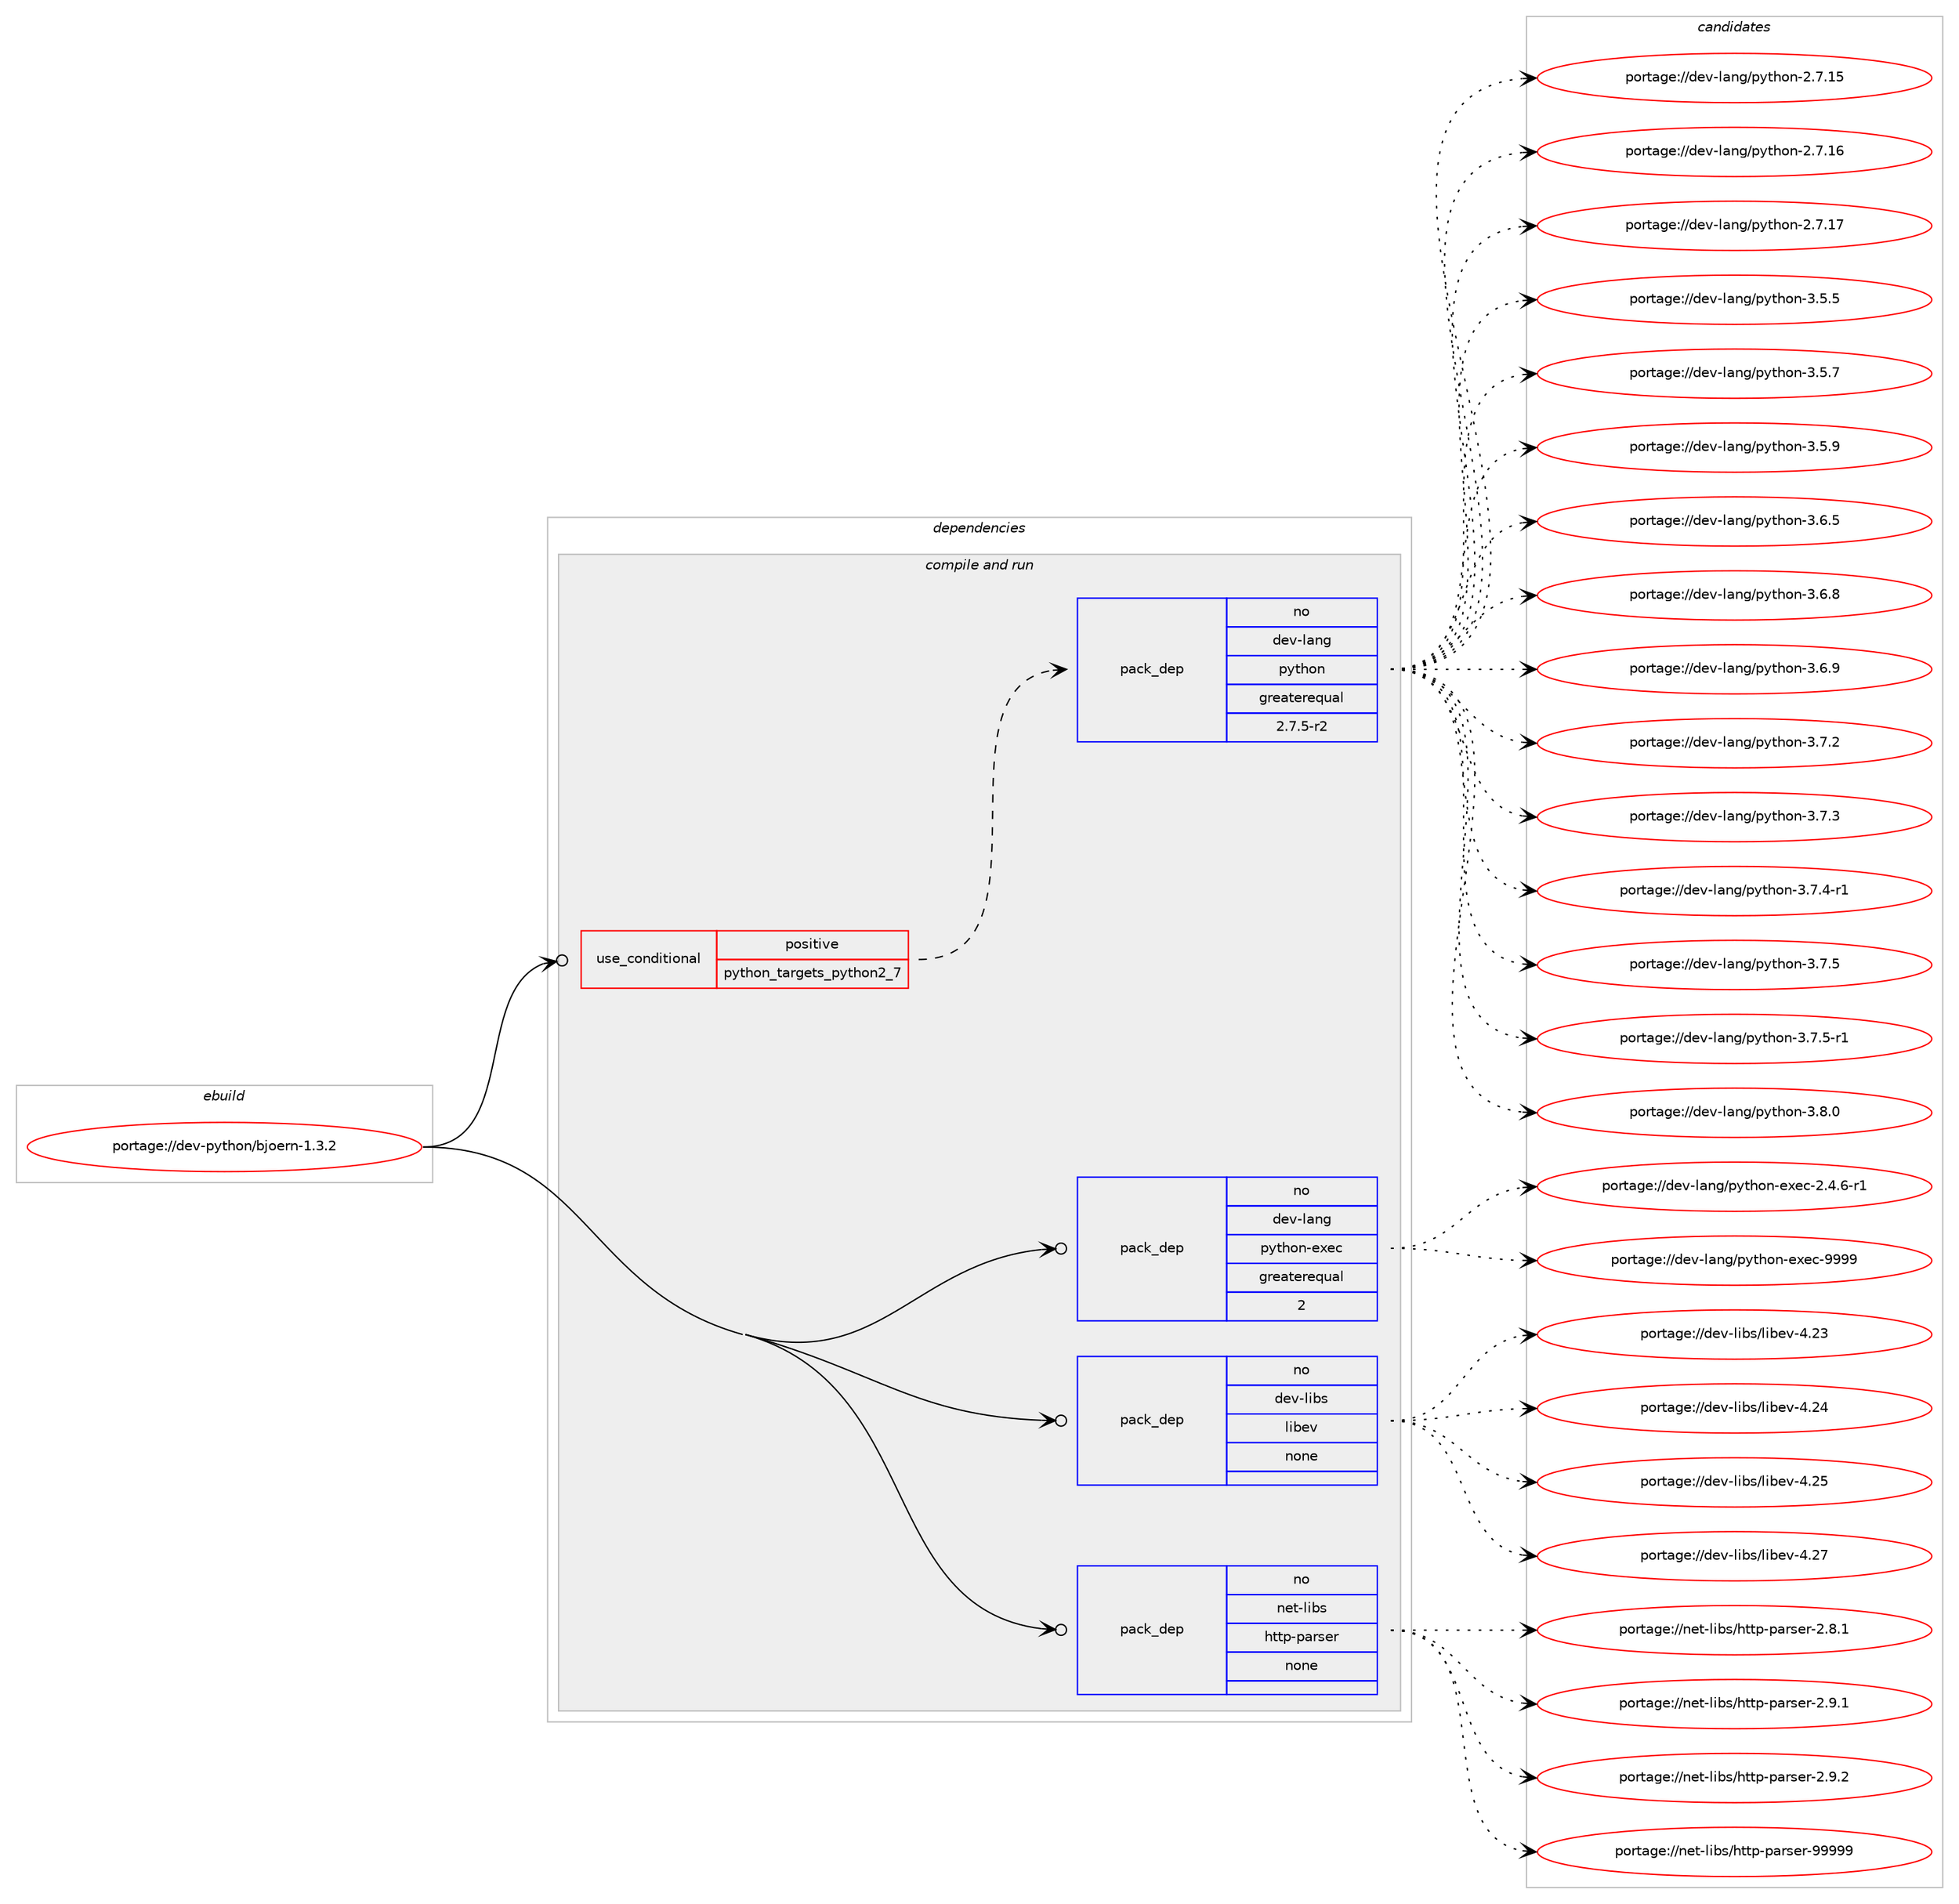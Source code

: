 digraph prolog {

# *************
# Graph options
# *************

newrank=true;
concentrate=true;
compound=true;
graph [rankdir=LR,fontname=Helvetica,fontsize=10,ranksep=1.5];#, ranksep=2.5, nodesep=0.2];
edge  [arrowhead=vee];
node  [fontname=Helvetica,fontsize=10];

# **********
# The ebuild
# **********

subgraph cluster_leftcol {
color=gray;
rank=same;
label=<<i>ebuild</i>>;
id [label="portage://dev-python/bjoern-1.3.2", color=red, width=4, href="../dev-python/bjoern-1.3.2.svg"];
}

# ****************
# The dependencies
# ****************

subgraph cluster_midcol {
color=gray;
label=<<i>dependencies</i>>;
subgraph cluster_compile {
fillcolor="#eeeeee";
style=filled;
label=<<i>compile</i>>;
}
subgraph cluster_compileandrun {
fillcolor="#eeeeee";
style=filled;
label=<<i>compile and run</i>>;
subgraph cond26238 {
dependency131878 [label=<<TABLE BORDER="0" CELLBORDER="1" CELLSPACING="0" CELLPADDING="4"><TR><TD ROWSPAN="3" CELLPADDING="10">use_conditional</TD></TR><TR><TD>positive</TD></TR><TR><TD>python_targets_python2_7</TD></TR></TABLE>>, shape=none, color=red];
subgraph pack102334 {
dependency131879 [label=<<TABLE BORDER="0" CELLBORDER="1" CELLSPACING="0" CELLPADDING="4" WIDTH="220"><TR><TD ROWSPAN="6" CELLPADDING="30">pack_dep</TD></TR><TR><TD WIDTH="110">no</TD></TR><TR><TD>dev-lang</TD></TR><TR><TD>python</TD></TR><TR><TD>greaterequal</TD></TR><TR><TD>2.7.5-r2</TD></TR></TABLE>>, shape=none, color=blue];
}
dependency131878:e -> dependency131879:w [weight=20,style="dashed",arrowhead="vee"];
}
id:e -> dependency131878:w [weight=20,style="solid",arrowhead="odotvee"];
subgraph pack102335 {
dependency131880 [label=<<TABLE BORDER="0" CELLBORDER="1" CELLSPACING="0" CELLPADDING="4" WIDTH="220"><TR><TD ROWSPAN="6" CELLPADDING="30">pack_dep</TD></TR><TR><TD WIDTH="110">no</TD></TR><TR><TD>dev-lang</TD></TR><TR><TD>python-exec</TD></TR><TR><TD>greaterequal</TD></TR><TR><TD>2</TD></TR></TABLE>>, shape=none, color=blue];
}
id:e -> dependency131880:w [weight=20,style="solid",arrowhead="odotvee"];
subgraph pack102336 {
dependency131881 [label=<<TABLE BORDER="0" CELLBORDER="1" CELLSPACING="0" CELLPADDING="4" WIDTH="220"><TR><TD ROWSPAN="6" CELLPADDING="30">pack_dep</TD></TR><TR><TD WIDTH="110">no</TD></TR><TR><TD>dev-libs</TD></TR><TR><TD>libev</TD></TR><TR><TD>none</TD></TR><TR><TD></TD></TR></TABLE>>, shape=none, color=blue];
}
id:e -> dependency131881:w [weight=20,style="solid",arrowhead="odotvee"];
subgraph pack102337 {
dependency131882 [label=<<TABLE BORDER="0" CELLBORDER="1" CELLSPACING="0" CELLPADDING="4" WIDTH="220"><TR><TD ROWSPAN="6" CELLPADDING="30">pack_dep</TD></TR><TR><TD WIDTH="110">no</TD></TR><TR><TD>net-libs</TD></TR><TR><TD>http-parser</TD></TR><TR><TD>none</TD></TR><TR><TD></TD></TR></TABLE>>, shape=none, color=blue];
}
id:e -> dependency131882:w [weight=20,style="solid",arrowhead="odotvee"];
}
subgraph cluster_run {
fillcolor="#eeeeee";
style=filled;
label=<<i>run</i>>;
}
}

# **************
# The candidates
# **************

subgraph cluster_choices {
rank=same;
color=gray;
label=<<i>candidates</i>>;

subgraph choice102334 {
color=black;
nodesep=1;
choiceportage10010111845108971101034711212111610411111045504655464953 [label="portage://dev-lang/python-2.7.15", color=red, width=4,href="../dev-lang/python-2.7.15.svg"];
choiceportage10010111845108971101034711212111610411111045504655464954 [label="portage://dev-lang/python-2.7.16", color=red, width=4,href="../dev-lang/python-2.7.16.svg"];
choiceportage10010111845108971101034711212111610411111045504655464955 [label="portage://dev-lang/python-2.7.17", color=red, width=4,href="../dev-lang/python-2.7.17.svg"];
choiceportage100101118451089711010347112121116104111110455146534653 [label="portage://dev-lang/python-3.5.5", color=red, width=4,href="../dev-lang/python-3.5.5.svg"];
choiceportage100101118451089711010347112121116104111110455146534655 [label="portage://dev-lang/python-3.5.7", color=red, width=4,href="../dev-lang/python-3.5.7.svg"];
choiceportage100101118451089711010347112121116104111110455146534657 [label="portage://dev-lang/python-3.5.9", color=red, width=4,href="../dev-lang/python-3.5.9.svg"];
choiceportage100101118451089711010347112121116104111110455146544653 [label="portage://dev-lang/python-3.6.5", color=red, width=4,href="../dev-lang/python-3.6.5.svg"];
choiceportage100101118451089711010347112121116104111110455146544656 [label="portage://dev-lang/python-3.6.8", color=red, width=4,href="../dev-lang/python-3.6.8.svg"];
choiceportage100101118451089711010347112121116104111110455146544657 [label="portage://dev-lang/python-3.6.9", color=red, width=4,href="../dev-lang/python-3.6.9.svg"];
choiceportage100101118451089711010347112121116104111110455146554650 [label="portage://dev-lang/python-3.7.2", color=red, width=4,href="../dev-lang/python-3.7.2.svg"];
choiceportage100101118451089711010347112121116104111110455146554651 [label="portage://dev-lang/python-3.7.3", color=red, width=4,href="../dev-lang/python-3.7.3.svg"];
choiceportage1001011184510897110103471121211161041111104551465546524511449 [label="portage://dev-lang/python-3.7.4-r1", color=red, width=4,href="../dev-lang/python-3.7.4-r1.svg"];
choiceportage100101118451089711010347112121116104111110455146554653 [label="portage://dev-lang/python-3.7.5", color=red, width=4,href="../dev-lang/python-3.7.5.svg"];
choiceportage1001011184510897110103471121211161041111104551465546534511449 [label="portage://dev-lang/python-3.7.5-r1", color=red, width=4,href="../dev-lang/python-3.7.5-r1.svg"];
choiceportage100101118451089711010347112121116104111110455146564648 [label="portage://dev-lang/python-3.8.0", color=red, width=4,href="../dev-lang/python-3.8.0.svg"];
dependency131879:e -> choiceportage10010111845108971101034711212111610411111045504655464953:w [style=dotted,weight="100"];
dependency131879:e -> choiceportage10010111845108971101034711212111610411111045504655464954:w [style=dotted,weight="100"];
dependency131879:e -> choiceportage10010111845108971101034711212111610411111045504655464955:w [style=dotted,weight="100"];
dependency131879:e -> choiceportage100101118451089711010347112121116104111110455146534653:w [style=dotted,weight="100"];
dependency131879:e -> choiceportage100101118451089711010347112121116104111110455146534655:w [style=dotted,weight="100"];
dependency131879:e -> choiceportage100101118451089711010347112121116104111110455146534657:w [style=dotted,weight="100"];
dependency131879:e -> choiceportage100101118451089711010347112121116104111110455146544653:w [style=dotted,weight="100"];
dependency131879:e -> choiceportage100101118451089711010347112121116104111110455146544656:w [style=dotted,weight="100"];
dependency131879:e -> choiceportage100101118451089711010347112121116104111110455146544657:w [style=dotted,weight="100"];
dependency131879:e -> choiceportage100101118451089711010347112121116104111110455146554650:w [style=dotted,weight="100"];
dependency131879:e -> choiceportage100101118451089711010347112121116104111110455146554651:w [style=dotted,weight="100"];
dependency131879:e -> choiceportage1001011184510897110103471121211161041111104551465546524511449:w [style=dotted,weight="100"];
dependency131879:e -> choiceportage100101118451089711010347112121116104111110455146554653:w [style=dotted,weight="100"];
dependency131879:e -> choiceportage1001011184510897110103471121211161041111104551465546534511449:w [style=dotted,weight="100"];
dependency131879:e -> choiceportage100101118451089711010347112121116104111110455146564648:w [style=dotted,weight="100"];
}
subgraph choice102335 {
color=black;
nodesep=1;
choiceportage10010111845108971101034711212111610411111045101120101994550465246544511449 [label="portage://dev-lang/python-exec-2.4.6-r1", color=red, width=4,href="../dev-lang/python-exec-2.4.6-r1.svg"];
choiceportage10010111845108971101034711212111610411111045101120101994557575757 [label="portage://dev-lang/python-exec-9999", color=red, width=4,href="../dev-lang/python-exec-9999.svg"];
dependency131880:e -> choiceportage10010111845108971101034711212111610411111045101120101994550465246544511449:w [style=dotted,weight="100"];
dependency131880:e -> choiceportage10010111845108971101034711212111610411111045101120101994557575757:w [style=dotted,weight="100"];
}
subgraph choice102336 {
color=black;
nodesep=1;
choiceportage100101118451081059811547108105981011184552465051 [label="portage://dev-libs/libev-4.23", color=red, width=4,href="../dev-libs/libev-4.23.svg"];
choiceportage100101118451081059811547108105981011184552465052 [label="portage://dev-libs/libev-4.24", color=red, width=4,href="../dev-libs/libev-4.24.svg"];
choiceportage100101118451081059811547108105981011184552465053 [label="portage://dev-libs/libev-4.25", color=red, width=4,href="../dev-libs/libev-4.25.svg"];
choiceportage100101118451081059811547108105981011184552465055 [label="portage://dev-libs/libev-4.27", color=red, width=4,href="../dev-libs/libev-4.27.svg"];
dependency131881:e -> choiceportage100101118451081059811547108105981011184552465051:w [style=dotted,weight="100"];
dependency131881:e -> choiceportage100101118451081059811547108105981011184552465052:w [style=dotted,weight="100"];
dependency131881:e -> choiceportage100101118451081059811547108105981011184552465053:w [style=dotted,weight="100"];
dependency131881:e -> choiceportage100101118451081059811547108105981011184552465055:w [style=dotted,weight="100"];
}
subgraph choice102337 {
color=black;
nodesep=1;
choiceportage1101011164510810598115471041161161124511297114115101114455046564649 [label="portage://net-libs/http-parser-2.8.1", color=red, width=4,href="../net-libs/http-parser-2.8.1.svg"];
choiceportage1101011164510810598115471041161161124511297114115101114455046574649 [label="portage://net-libs/http-parser-2.9.1", color=red, width=4,href="../net-libs/http-parser-2.9.1.svg"];
choiceportage1101011164510810598115471041161161124511297114115101114455046574650 [label="portage://net-libs/http-parser-2.9.2", color=red, width=4,href="../net-libs/http-parser-2.9.2.svg"];
choiceportage1101011164510810598115471041161161124511297114115101114455757575757 [label="portage://net-libs/http-parser-99999", color=red, width=4,href="../net-libs/http-parser-99999.svg"];
dependency131882:e -> choiceportage1101011164510810598115471041161161124511297114115101114455046564649:w [style=dotted,weight="100"];
dependency131882:e -> choiceportage1101011164510810598115471041161161124511297114115101114455046574649:w [style=dotted,weight="100"];
dependency131882:e -> choiceportage1101011164510810598115471041161161124511297114115101114455046574650:w [style=dotted,weight="100"];
dependency131882:e -> choiceportage1101011164510810598115471041161161124511297114115101114455757575757:w [style=dotted,weight="100"];
}
}

}
